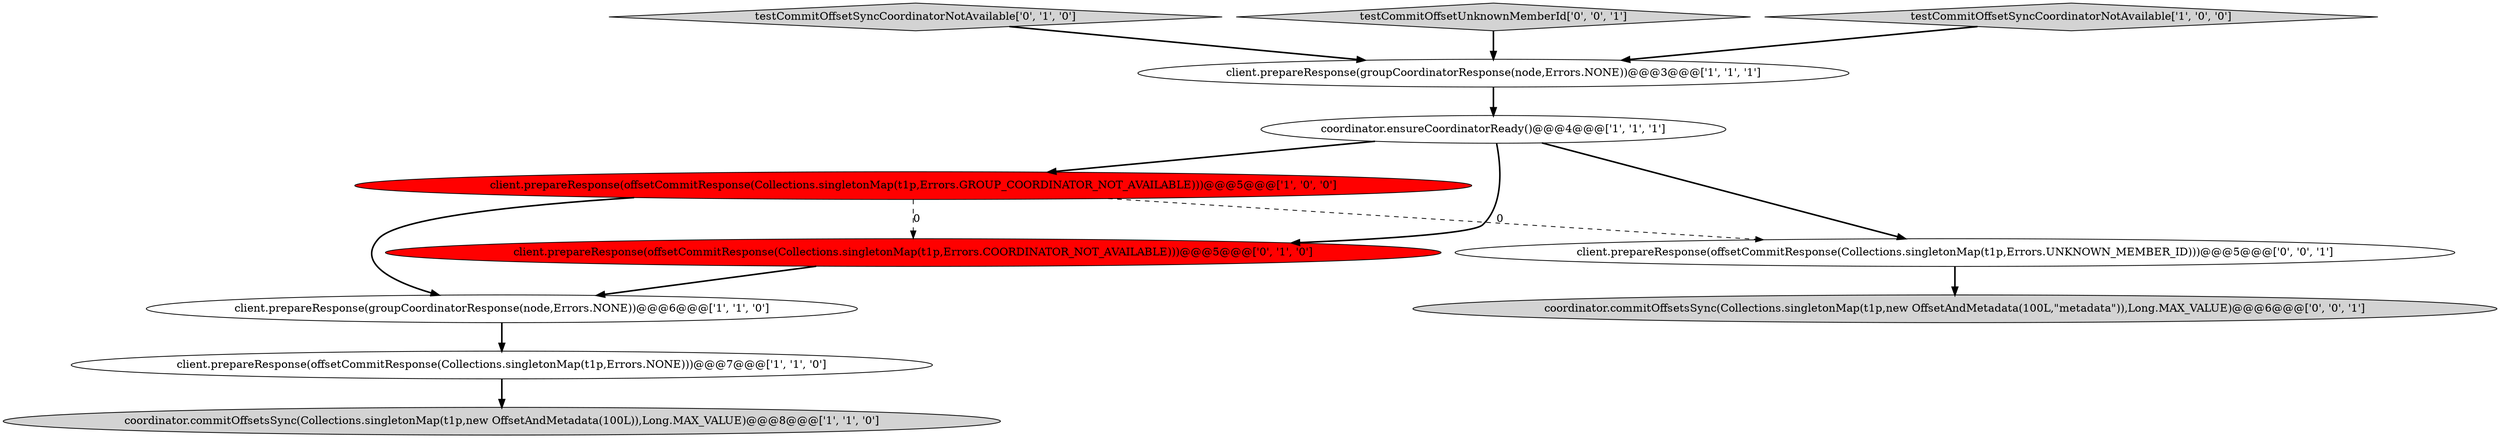 digraph {
7 [style = filled, label = "client.prepareResponse(offsetCommitResponse(Collections.singletonMap(t1p,Errors.COORDINATOR_NOT_AVAILABLE)))@@@5@@@['0', '1', '0']", fillcolor = red, shape = ellipse image = "AAA1AAABBB2BBB"];
2 [style = filled, label = "coordinator.commitOffsetsSync(Collections.singletonMap(t1p,new OffsetAndMetadata(100L)),Long.MAX_VALUE)@@@8@@@['1', '1', '0']", fillcolor = lightgray, shape = ellipse image = "AAA0AAABBB1BBB"];
5 [style = filled, label = "client.prepareResponse(groupCoordinatorResponse(node,Errors.NONE))@@@3@@@['1', '1', '1']", fillcolor = white, shape = ellipse image = "AAA0AAABBB1BBB"];
10 [style = filled, label = "client.prepareResponse(offsetCommitResponse(Collections.singletonMap(t1p,Errors.UNKNOWN_MEMBER_ID)))@@@5@@@['0', '0', '1']", fillcolor = white, shape = ellipse image = "AAA0AAABBB3BBB"];
3 [style = filled, label = "client.prepareResponse(offsetCommitResponse(Collections.singletonMap(t1p,Errors.GROUP_COORDINATOR_NOT_AVAILABLE)))@@@5@@@['1', '0', '0']", fillcolor = red, shape = ellipse image = "AAA1AAABBB1BBB"];
0 [style = filled, label = "coordinator.ensureCoordinatorReady()@@@4@@@['1', '1', '1']", fillcolor = white, shape = ellipse image = "AAA0AAABBB1BBB"];
1 [style = filled, label = "client.prepareResponse(groupCoordinatorResponse(node,Errors.NONE))@@@6@@@['1', '1', '0']", fillcolor = white, shape = ellipse image = "AAA0AAABBB1BBB"];
8 [style = filled, label = "testCommitOffsetSyncCoordinatorNotAvailable['0', '1', '0']", fillcolor = lightgray, shape = diamond image = "AAA0AAABBB2BBB"];
9 [style = filled, label = "testCommitOffsetUnknownMemberId['0', '0', '1']", fillcolor = lightgray, shape = diamond image = "AAA0AAABBB3BBB"];
4 [style = filled, label = "client.prepareResponse(offsetCommitResponse(Collections.singletonMap(t1p,Errors.NONE)))@@@7@@@['1', '1', '0']", fillcolor = white, shape = ellipse image = "AAA0AAABBB1BBB"];
6 [style = filled, label = "testCommitOffsetSyncCoordinatorNotAvailable['1', '0', '0']", fillcolor = lightgray, shape = diamond image = "AAA0AAABBB1BBB"];
11 [style = filled, label = "coordinator.commitOffsetsSync(Collections.singletonMap(t1p,new OffsetAndMetadata(100L,\"metadata\")),Long.MAX_VALUE)@@@6@@@['0', '0', '1']", fillcolor = lightgray, shape = ellipse image = "AAA0AAABBB3BBB"];
9->5 [style = bold, label=""];
0->3 [style = bold, label=""];
6->5 [style = bold, label=""];
1->4 [style = bold, label=""];
0->10 [style = bold, label=""];
3->10 [style = dashed, label="0"];
7->1 [style = bold, label=""];
4->2 [style = bold, label=""];
8->5 [style = bold, label=""];
3->1 [style = bold, label=""];
5->0 [style = bold, label=""];
3->7 [style = dashed, label="0"];
0->7 [style = bold, label=""];
10->11 [style = bold, label=""];
}
